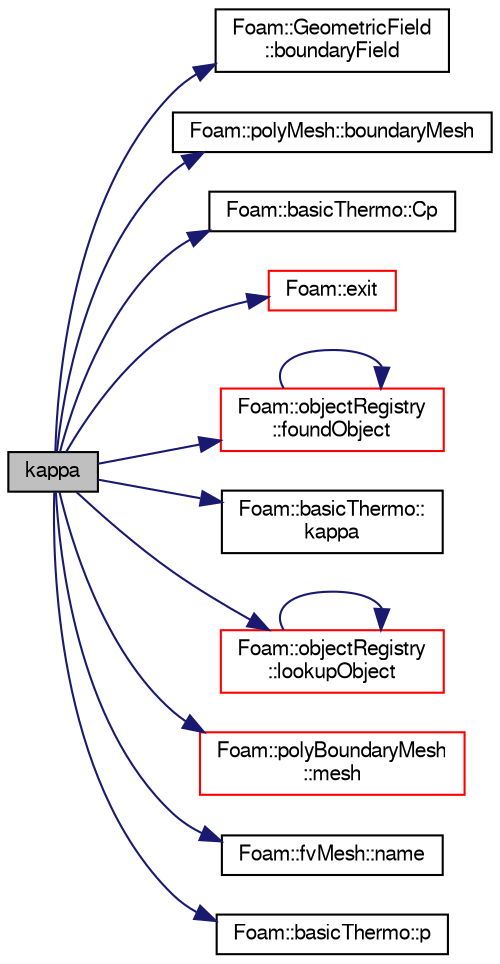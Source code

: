 digraph "kappa"
{
  bgcolor="transparent";
  edge [fontname="FreeSans",fontsize="10",labelfontname="FreeSans",labelfontsize="10"];
  node [fontname="FreeSans",fontsize="10",shape=record];
  rankdir="LR";
  Node384 [label="kappa",height=0.2,width=0.4,color="black", fillcolor="grey75", style="filled", fontcolor="black"];
  Node384 -> Node385 [color="midnightblue",fontsize="10",style="solid",fontname="FreeSans"];
  Node385 [label="Foam::GeometricField\l::boundaryField",height=0.2,width=0.4,color="black",URL="$a22434.html#a3c6c1a789b48ea0c5e8bff64f9c14f2d",tooltip="Return reference to GeometricBoundaryField. "];
  Node384 -> Node386 [color="midnightblue",fontsize="10",style="solid",fontname="FreeSans"];
  Node386 [label="Foam::polyMesh::boundaryMesh",height=0.2,width=0.4,color="black",URL="$a27410.html#a9f2b68c134340291eda6197f47f25484",tooltip="Return boundary mesh. "];
  Node384 -> Node387 [color="midnightblue",fontsize="10",style="solid",fontname="FreeSans"];
  Node387 [label="Foam::basicThermo::Cp",height=0.2,width=0.4,color="black",URL="$a29734.html#aeb42ae5d3914853483e7ef6b13e2ef75",tooltip="Heat capacity at constant pressure [J/kg/K]. "];
  Node384 -> Node388 [color="midnightblue",fontsize="10",style="solid",fontname="FreeSans"];
  Node388 [label="Foam::exit",height=0.2,width=0.4,color="red",URL="$a21124.html#a06ca7250d8e89caf05243ec094843642"];
  Node384 -> Node435 [color="midnightblue",fontsize="10",style="solid",fontname="FreeSans"];
  Node435 [label="Foam::objectRegistry\l::foundObject",height=0.2,width=0.4,color="red",URL="$a26326.html#afb1fd730975d12fa5bcd4252fbf2b92c",tooltip="Is the named Type found? "];
  Node435 -> Node435 [color="midnightblue",fontsize="10",style="solid",fontname="FreeSans"];
  Node384 -> Node446 [color="midnightblue",fontsize="10",style="solid",fontname="FreeSans"];
  Node446 [label="Foam::basicThermo::\lkappa",height=0.2,width=0.4,color="black",URL="$a29734.html#a378a5c7f7107141d670b1e03e09ea6ca",tooltip="Thermal diffusivity for temperature of mixture [J/m/s/K]. "];
  Node384 -> Node447 [color="midnightblue",fontsize="10",style="solid",fontname="FreeSans"];
  Node447 [label="Foam::objectRegistry\l::lookupObject",height=0.2,width=0.4,color="red",URL="$a26326.html#a8b49296f8410366342c524250612c2aa",tooltip="Lookup and return the object of the given Type. "];
  Node447 -> Node447 [color="midnightblue",fontsize="10",style="solid",fontname="FreeSans"];
  Node384 -> Node448 [color="midnightblue",fontsize="10",style="solid",fontname="FreeSans"];
  Node448 [label="Foam::polyBoundaryMesh\l::mesh",height=0.2,width=0.4,color="red",URL="$a27402.html#ae78c91f8ff731c07ccc4351d9fe861ba",tooltip="Return the mesh reference. "];
  Node384 -> Node567 [color="midnightblue",fontsize="10",style="solid",fontname="FreeSans"];
  Node567 [label="Foam::fvMesh::name",height=0.2,width=0.4,color="black",URL="$a22766.html#acc80e00a8ac919288fb55bd14cc88bf6",tooltip="Return reference to name. "];
  Node384 -> Node568 [color="midnightblue",fontsize="10",style="solid",fontname="FreeSans"];
  Node568 [label="Foam::basicThermo::p",height=0.2,width=0.4,color="black",URL="$a29734.html#a559539638a23431ca4b538c03b46e746",tooltip="Pressure [Pa]. "];
}
